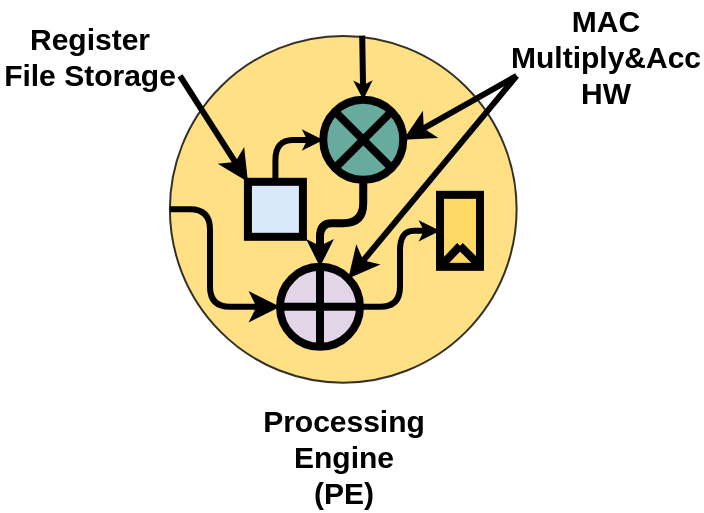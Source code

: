 <mxfile>
    <diagram id="7Fqn7NNuY6y0serb9bmi" name="Page-1">
        <mxGraphModel dx="-1738" dy="654" grid="1" gridSize="10" guides="1" tooltips="1" connect="1" arrows="1" fold="1" page="1" pageScale="1" pageWidth="850" pageHeight="1100" math="0" shadow="0">
            <root>
                <mxCell id="0"/>
                <mxCell id="1" parent="0"/>
                <mxCell id="3" value="" style="ellipse;whiteSpace=wrap;html=1;aspect=fixed;fontSize=30;strokeColor=#000000;fillColor=#FFD966;opacity=80;" vertex="1" parent="1">
                    <mxGeometry x="2704.94" y="389.97" width="173.37" height="173.37" as="geometry"/>
                </mxCell>
                <mxCell id="4" value="" style="ellipse;whiteSpace=wrap;html=1;aspect=fixed;fillColor=#67AB9F;strokeWidth=4;strokeColor=#000000;" vertex="1" parent="1">
                    <mxGeometry x="2781.63" y="421.91" width="40" height="40" as="geometry"/>
                </mxCell>
                <mxCell id="5" value="" style="endArrow=none;html=1;rounded=0;strokeColor=#000000;strokeWidth=4;exitX=0;exitY=0;exitDx=0;exitDy=0;entryX=1;entryY=1;entryDx=0;entryDy=0;" edge="1" parent="1" source="4" target="4">
                    <mxGeometry width="50" height="50" relative="1" as="geometry">
                        <mxPoint x="2797.41" y="453.66" as="sourcePoint"/>
                        <mxPoint x="2822.41" y="422.41" as="targetPoint"/>
                    </mxGeometry>
                </mxCell>
                <mxCell id="6" value="" style="endArrow=none;html=1;rounded=0;strokeColor=#000000;strokeWidth=4;exitX=0;exitY=1;exitDx=0;exitDy=0;entryX=1;entryY=0;entryDx=0;entryDy=0;" edge="1" parent="1" source="4" target="4">
                    <mxGeometry width="50" height="50" relative="1" as="geometry">
                        <mxPoint x="2753.268" y="398.482" as="sourcePoint"/>
                        <mxPoint x="2781.721" y="433.623" as="targetPoint"/>
                    </mxGeometry>
                </mxCell>
                <mxCell id="7" style="edgeStyle=orthogonalEdgeStyle;jumpStyle=none;jumpSize=6;orthogonalLoop=1;jettySize=auto;html=1;entryX=0;entryY=0.5;entryDx=0;entryDy=0;startArrow=none;startFill=0;endArrow=classic;endFill=1;startSize=1;endSize=1;strokeColor=#000000;strokeWidth=3;rounded=1;exitX=0.5;exitY=0;exitDx=0;exitDy=0;" edge="1" parent="1" source="25" target="4">
                    <mxGeometry relative="1" as="geometry">
                        <Array as="points">
                            <mxPoint x="2758" y="442"/>
                            <mxPoint x="2782" y="442"/>
                        </Array>
                    </mxGeometry>
                </mxCell>
                <mxCell id="8" value="" style="ellipse;whiteSpace=wrap;html=1;aspect=fixed;fillColor=#e1d5e7;strokeColor=#000000;strokeWidth=4;" vertex="1" parent="1">
                    <mxGeometry x="2760.0" y="505.42" width="40" height="40" as="geometry"/>
                </mxCell>
                <mxCell id="9" value="" style="endArrow=none;html=1;rounded=0;strokeColor=#000000;entryX=0.5;entryY=0;entryDx=0;entryDy=0;exitX=0.5;exitY=1;exitDx=0;exitDy=0;strokeWidth=4;" edge="1" parent="1" source="8" target="8">
                    <mxGeometry width="50" height="50" relative="1" as="geometry">
                        <mxPoint x="2792.41" y="468.41" as="sourcePoint"/>
                        <mxPoint x="2842.41" y="418.41" as="targetPoint"/>
                    </mxGeometry>
                </mxCell>
                <mxCell id="10" style="edgeStyle=orthogonalEdgeStyle;rounded=1;jumpStyle=none;jumpSize=6;orthogonalLoop=1;jettySize=auto;html=1;entryX=0.5;entryY=0;entryDx=0;entryDy=0;startArrow=none;startFill=0;endArrow=classic;endFill=1;startSize=1;endSize=1;strokeColor=#000000;strokeWidth=4;" edge="1" parent="1" source="4" target="8">
                    <mxGeometry relative="1" as="geometry"/>
                </mxCell>
                <mxCell id="11" value="" style="endArrow=none;html=1;rounded=0;strokeColor=#000000;entryX=0;entryY=0.5;entryDx=0;entryDy=0;exitX=1;exitY=0.5;exitDx=0;exitDy=0;strokeWidth=4;" edge="1" parent="1" source="8" target="8">
                    <mxGeometry width="50" height="50" relative="1" as="geometry">
                        <mxPoint x="2842.41" y="368.41" as="sourcePoint"/>
                        <mxPoint x="2842.41" y="308.41" as="targetPoint"/>
                    </mxGeometry>
                </mxCell>
                <mxCell id="13" value="" style="rounded=0;whiteSpace=wrap;html=1;glass=0;strokeColor=#000000;strokeWidth=4;fillColor=#FFD966;" vertex="1" parent="1">
                    <mxGeometry x="2840.0" y="469.42" width="20" height="36" as="geometry"/>
                </mxCell>
                <mxCell id="14" value="" style="endArrow=none;html=1;rounded=0;startSize=1;endSize=1;strokeColor=#000000;strokeWidth=4;jumpStyle=none;jumpSize=6;" edge="1" parent="1">
                    <mxGeometry width="50" height="50" relative="1" as="geometry">
                        <mxPoint x="2840.0" y="505.42" as="sourcePoint"/>
                        <mxPoint x="2850.0" y="494.92" as="targetPoint"/>
                    </mxGeometry>
                </mxCell>
                <mxCell id="15" value="" style="endArrow=none;html=1;rounded=0;startSize=1;endSize=1;strokeColor=#000000;strokeWidth=4;jumpStyle=none;jumpSize=6;" edge="1" parent="1">
                    <mxGeometry width="50" height="50" relative="1" as="geometry">
                        <mxPoint x="2850.0" y="494.92" as="sourcePoint"/>
                        <mxPoint x="2860.0" y="504.92" as="targetPoint"/>
                    </mxGeometry>
                </mxCell>
                <mxCell id="16" style="edgeStyle=orthogonalEdgeStyle;rounded=1;jumpStyle=none;jumpSize=6;orthogonalLoop=1;jettySize=auto;html=1;entryX=0;entryY=0.5;entryDx=0;entryDy=0;startArrow=none;startFill=0;endArrow=classic;endFill=1;startSize=1;endSize=1;strokeColor=#000000;strokeWidth=3;" edge="1" parent="1" source="8" target="13">
                    <mxGeometry relative="1" as="geometry">
                        <Array as="points">
                            <mxPoint x="2820" y="525"/>
                            <mxPoint x="2820" y="487"/>
                        </Array>
                        <mxPoint x="2826.118" y="487.372" as="targetPoint"/>
                    </mxGeometry>
                </mxCell>
                <mxCell id="17" style="rounded=1;orthogonalLoop=1;jettySize=auto;html=1;exitX=0;exitY=0.5;exitDx=0;exitDy=0;entryX=0;entryY=0.5;entryDx=0;entryDy=0;fontSize=30;fontColor=#990000;startArrow=none;startFill=0;endArrow=classic;endFill=1;strokeWidth=3;edgeStyle=orthogonalEdgeStyle;" edge="1" parent="1" source="3" target="8">
                    <mxGeometry relative="1" as="geometry">
                        <Array as="points">
                            <mxPoint x="2725" y="477"/>
                            <mxPoint x="2725" y="525"/>
                        </Array>
                    </mxGeometry>
                </mxCell>
                <mxCell id="23" value="" style="endArrow=classic;html=1;rounded=1;fontSize=12;fontColor=#000000;startSize=0;endSize=0;strokeWidth=3;entryX=0.5;entryY=0;entryDx=0;entryDy=0;exitX=0.497;exitY=-0.001;exitDx=0;exitDy=0;exitPerimeter=0;jumpStyle=arc;" edge="1" parent="1" target="4">
                    <mxGeometry width="50" height="50" relative="1" as="geometry">
                        <mxPoint x="2801.105" y="389.797" as="sourcePoint"/>
                        <mxPoint x="2812.415" y="390.0" as="targetPoint"/>
                    </mxGeometry>
                </mxCell>
                <mxCell id="25" value="" style="whiteSpace=wrap;html=1;aspect=fixed;fillColor=#dae8fc;strokeColor=#000000;strokeWidth=4;" vertex="1" parent="1">
                    <mxGeometry x="2743.96" y="462.91" width="27.5" height="27.5" as="geometry"/>
                </mxCell>
                <mxCell id="27" value="Processing Engine (PE)" style="text;html=1;strokeColor=none;fillColor=none;align=center;verticalAlign=middle;whiteSpace=wrap;rounded=0;fontStyle=1;fontSize=15;" vertex="1" parent="1">
                    <mxGeometry x="2761.63" y="590" width="60" height="20" as="geometry"/>
                </mxCell>
                <mxCell id="30" style="edgeStyle=none;rounded=1;html=1;entryX=0;entryY=0;entryDx=0;entryDy=0;fontSize=15;strokeWidth=3;exitX=1;exitY=1;exitDx=0;exitDy=0;" edge="1" parent="1" source="28" target="25">
                    <mxGeometry relative="1" as="geometry"/>
                </mxCell>
                <mxCell id="28" value="Register File Storage" style="text;html=1;strokeColor=none;fillColor=none;align=center;verticalAlign=middle;whiteSpace=wrap;rounded=0;fontSize=15;fontStyle=1" vertex="1" parent="1">
                    <mxGeometry x="2620" y="389.97" width="90" height="20" as="geometry"/>
                </mxCell>
                <mxCell id="31" style="edgeStyle=none;rounded=1;html=1;exitX=0;exitY=1;exitDx=0;exitDy=0;entryX=1;entryY=0.5;entryDx=0;entryDy=0;fontSize=15;strokeWidth=3;" edge="1" parent="1" source="29" target="4">
                    <mxGeometry relative="1" as="geometry"/>
                </mxCell>
                <mxCell id="32" style="edgeStyle=none;rounded=1;html=1;exitX=0;exitY=1;exitDx=0;exitDy=0;entryX=1;entryY=0;entryDx=0;entryDy=0;fontSize=15;strokeWidth=3;" edge="1" parent="1" source="29" target="8">
                    <mxGeometry relative="1" as="geometry"/>
                </mxCell>
                <mxCell id="29" value="MAC&lt;br&gt;Multiply&amp;amp;Acc&lt;br&gt;HW" style="text;html=1;strokeColor=none;fillColor=none;align=center;verticalAlign=middle;whiteSpace=wrap;rounded=0;fontSize=15;fontStyle=1" vertex="1" parent="1">
                    <mxGeometry x="2878.31" y="389.97" width="90" height="20" as="geometry"/>
                </mxCell>
            </root>
        </mxGraphModel>
    </diagram>
</mxfile>